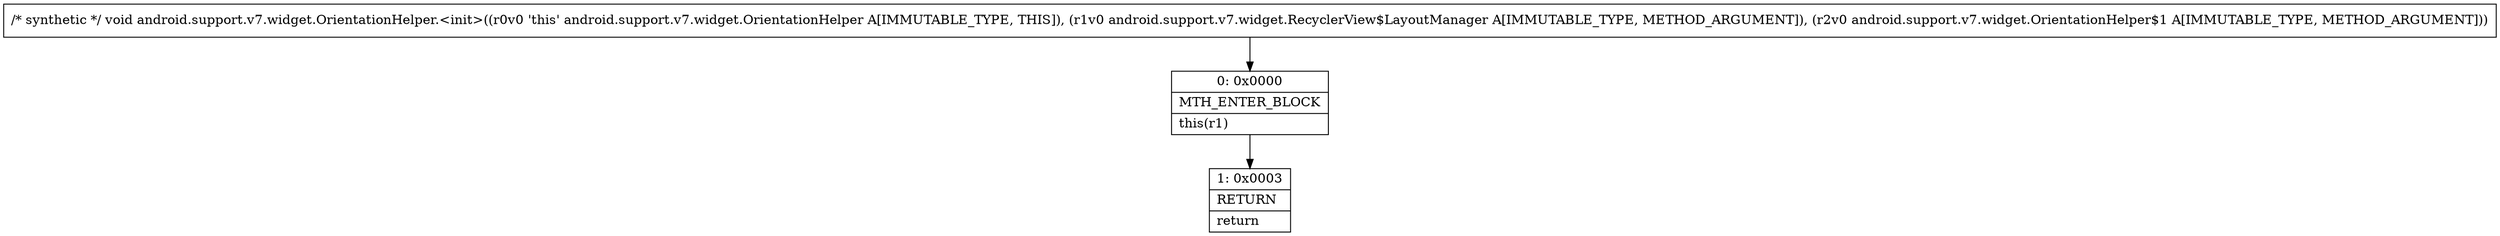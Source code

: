 digraph "CFG forandroid.support.v7.widget.OrientationHelper.\<init\>(Landroid\/support\/v7\/widget\/RecyclerView$LayoutManager;Landroid\/support\/v7\/widget\/OrientationHelper$1;)V" {
Node_0 [shape=record,label="{0\:\ 0x0000|MTH_ENTER_BLOCK\l|this(r1)\l}"];
Node_1 [shape=record,label="{1\:\ 0x0003|RETURN\l|return\l}"];
MethodNode[shape=record,label="{\/* synthetic *\/ void android.support.v7.widget.OrientationHelper.\<init\>((r0v0 'this' android.support.v7.widget.OrientationHelper A[IMMUTABLE_TYPE, THIS]), (r1v0 android.support.v7.widget.RecyclerView$LayoutManager A[IMMUTABLE_TYPE, METHOD_ARGUMENT]), (r2v0 android.support.v7.widget.OrientationHelper$1 A[IMMUTABLE_TYPE, METHOD_ARGUMENT])) }"];
MethodNode -> Node_0;
Node_0 -> Node_1;
}

